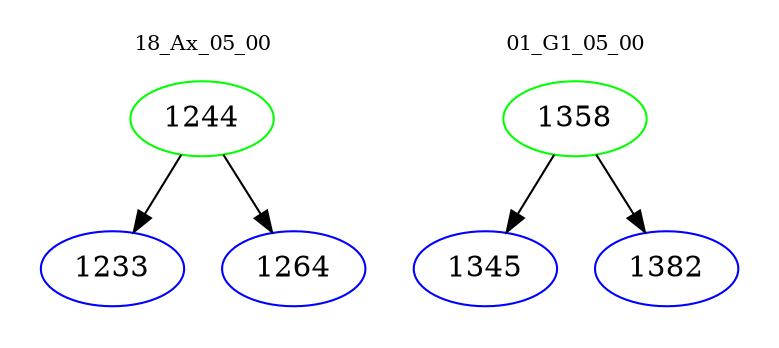 digraph{
subgraph cluster_0 {
color = white
label = "18_Ax_05_00";
fontsize=10;
T0_1244 [label="1244", color="green"]
T0_1244 -> T0_1233 [color="black"]
T0_1233 [label="1233", color="blue"]
T0_1244 -> T0_1264 [color="black"]
T0_1264 [label="1264", color="blue"]
}
subgraph cluster_1 {
color = white
label = "01_G1_05_00";
fontsize=10;
T1_1358 [label="1358", color="green"]
T1_1358 -> T1_1345 [color="black"]
T1_1345 [label="1345", color="blue"]
T1_1358 -> T1_1382 [color="black"]
T1_1382 [label="1382", color="blue"]
}
}
